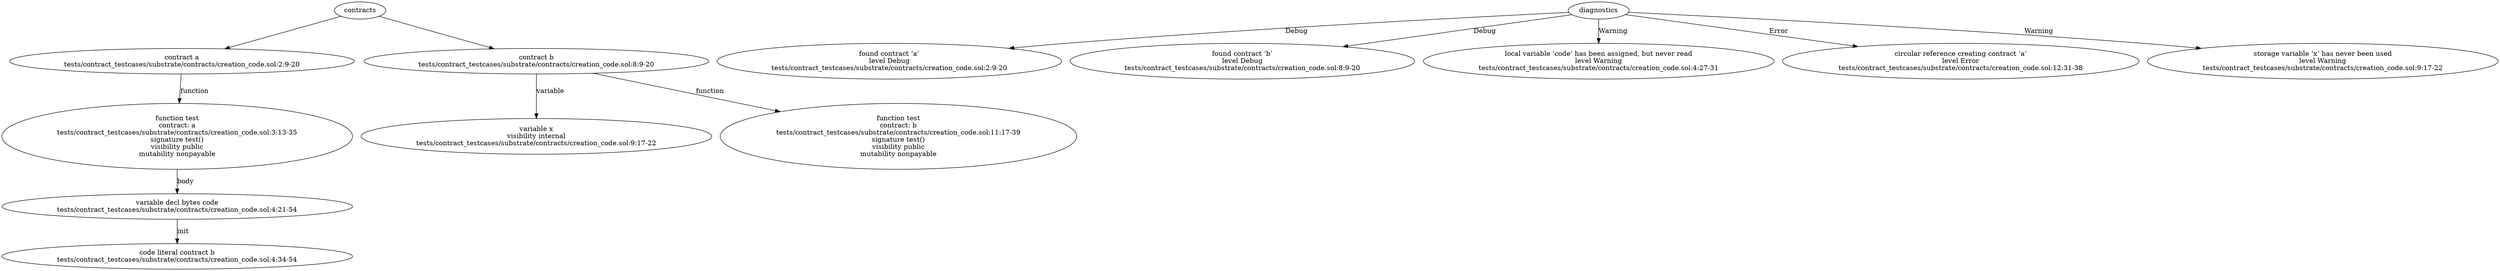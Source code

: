 strict digraph "tests/contract_testcases/substrate/contracts/creation_code.sol" {
	contract [label="contract a\ntests/contract_testcases/substrate/contracts/creation_code.sol:2:9-20"]
	test [label="function test\ncontract: a\ntests/contract_testcases/substrate/contracts/creation_code.sol:3:13-35\nsignature test()\nvisibility public\nmutability nonpayable"]
	var_decl [label="variable decl bytes code\ntests/contract_testcases/substrate/contracts/creation_code.sol:4:21-54"]
	code_literal [label="code literal contract b\ntests/contract_testcases/substrate/contracts/creation_code.sol:4:34-54"]
	contract_5 [label="contract b\ntests/contract_testcases/substrate/contracts/creation_code.sol:8:9-20"]
	var [label="variable x\nvisibility internal\ntests/contract_testcases/substrate/contracts/creation_code.sol:9:17-22"]
	test_7 [label="function test\ncontract: b\ntests/contract_testcases/substrate/contracts/creation_code.sol:11:17-39\nsignature test()\nvisibility public\nmutability nonpayable"]
	diagnostic [label="found contract ‘a’\nlevel Debug\ntests/contract_testcases/substrate/contracts/creation_code.sol:2:9-20"]
	diagnostic_10 [label="found contract ‘b’\nlevel Debug\ntests/contract_testcases/substrate/contracts/creation_code.sol:8:9-20"]
	diagnostic_11 [label="local variable ‘code‘ has been assigned, but never read\nlevel Warning\ntests/contract_testcases/substrate/contracts/creation_code.sol:4:27-31"]
	diagnostic_12 [label="circular reference creating contract ‘a’\nlevel Error\ntests/contract_testcases/substrate/contracts/creation_code.sol:12:31-38"]
	diagnostic_13 [label="storage variable ‘x‘ has never been used\nlevel Warning\ntests/contract_testcases/substrate/contracts/creation_code.sol:9:17-22"]
	contracts -> contract
	contract -> test [label="function"]
	test -> var_decl [label="body"]
	var_decl -> code_literal [label="init"]
	contracts -> contract_5
	contract_5 -> var [label="variable"]
	contract_5 -> test_7 [label="function"]
	diagnostics -> diagnostic [label="Debug"]
	diagnostics -> diagnostic_10 [label="Debug"]
	diagnostics -> diagnostic_11 [label="Warning"]
	diagnostics -> diagnostic_12 [label="Error"]
	diagnostics -> diagnostic_13 [label="Warning"]
}
